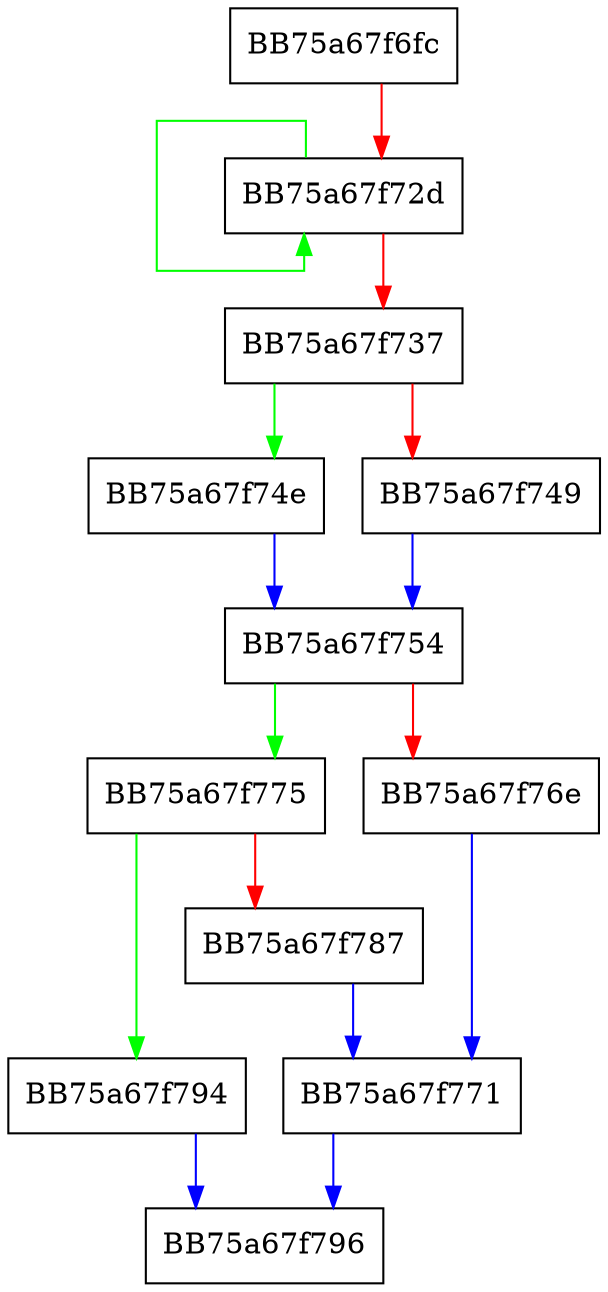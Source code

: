 digraph CheckUrlW {
  node [shape="box"];
  graph [splines=ortho];
  BB75a67f6fc -> BB75a67f72d [color="red"];
  BB75a67f72d -> BB75a67f72d [color="green"];
  BB75a67f72d -> BB75a67f737 [color="red"];
  BB75a67f737 -> BB75a67f74e [color="green"];
  BB75a67f737 -> BB75a67f749 [color="red"];
  BB75a67f749 -> BB75a67f754 [color="blue"];
  BB75a67f74e -> BB75a67f754 [color="blue"];
  BB75a67f754 -> BB75a67f775 [color="green"];
  BB75a67f754 -> BB75a67f76e [color="red"];
  BB75a67f76e -> BB75a67f771 [color="blue"];
  BB75a67f771 -> BB75a67f796 [color="blue"];
  BB75a67f775 -> BB75a67f794 [color="green"];
  BB75a67f775 -> BB75a67f787 [color="red"];
  BB75a67f787 -> BB75a67f771 [color="blue"];
  BB75a67f794 -> BB75a67f796 [color="blue"];
}